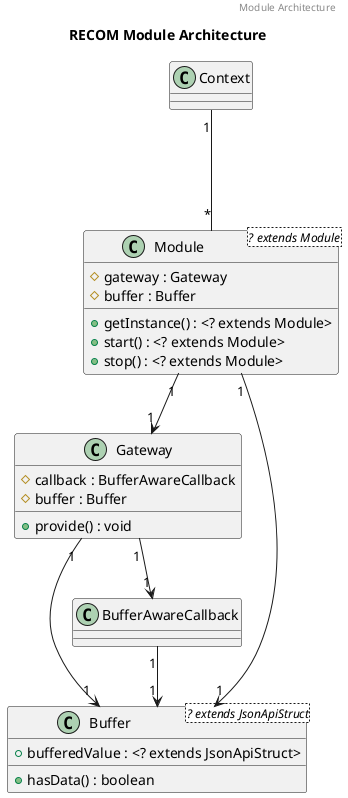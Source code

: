 @startuml
'https://plantuml.com/class-diagram

header Module Architecture
title RECOM Module Architecture

class Context

class Module<? extends Module> {
    # gateway : Gateway
    # buffer : Buffer
    + getInstance() : <? extends Module>
    + start() : <? extends Module>
    + stop() : <? extends Module>
}

class Gateway {
    # callback : BufferAwareCallback
    # buffer : Buffer
    + provide() : void
}

class Buffer <? extends JsonApiStruct>{
    + bufferedValue : <? extends JsonApiStruct>
    + hasData() : boolean
}

class BufferAwareCallback

Context "1" --- "*" Module
Module "1" --> "1" Gateway
Module "1" --> "1" Buffer
Gateway "1" --> "1" Buffer
Gateway "1" --> "1" BufferAwareCallback
BufferAwareCallback "1" --> "1" Buffer
'Value -- Buffer

@enduml